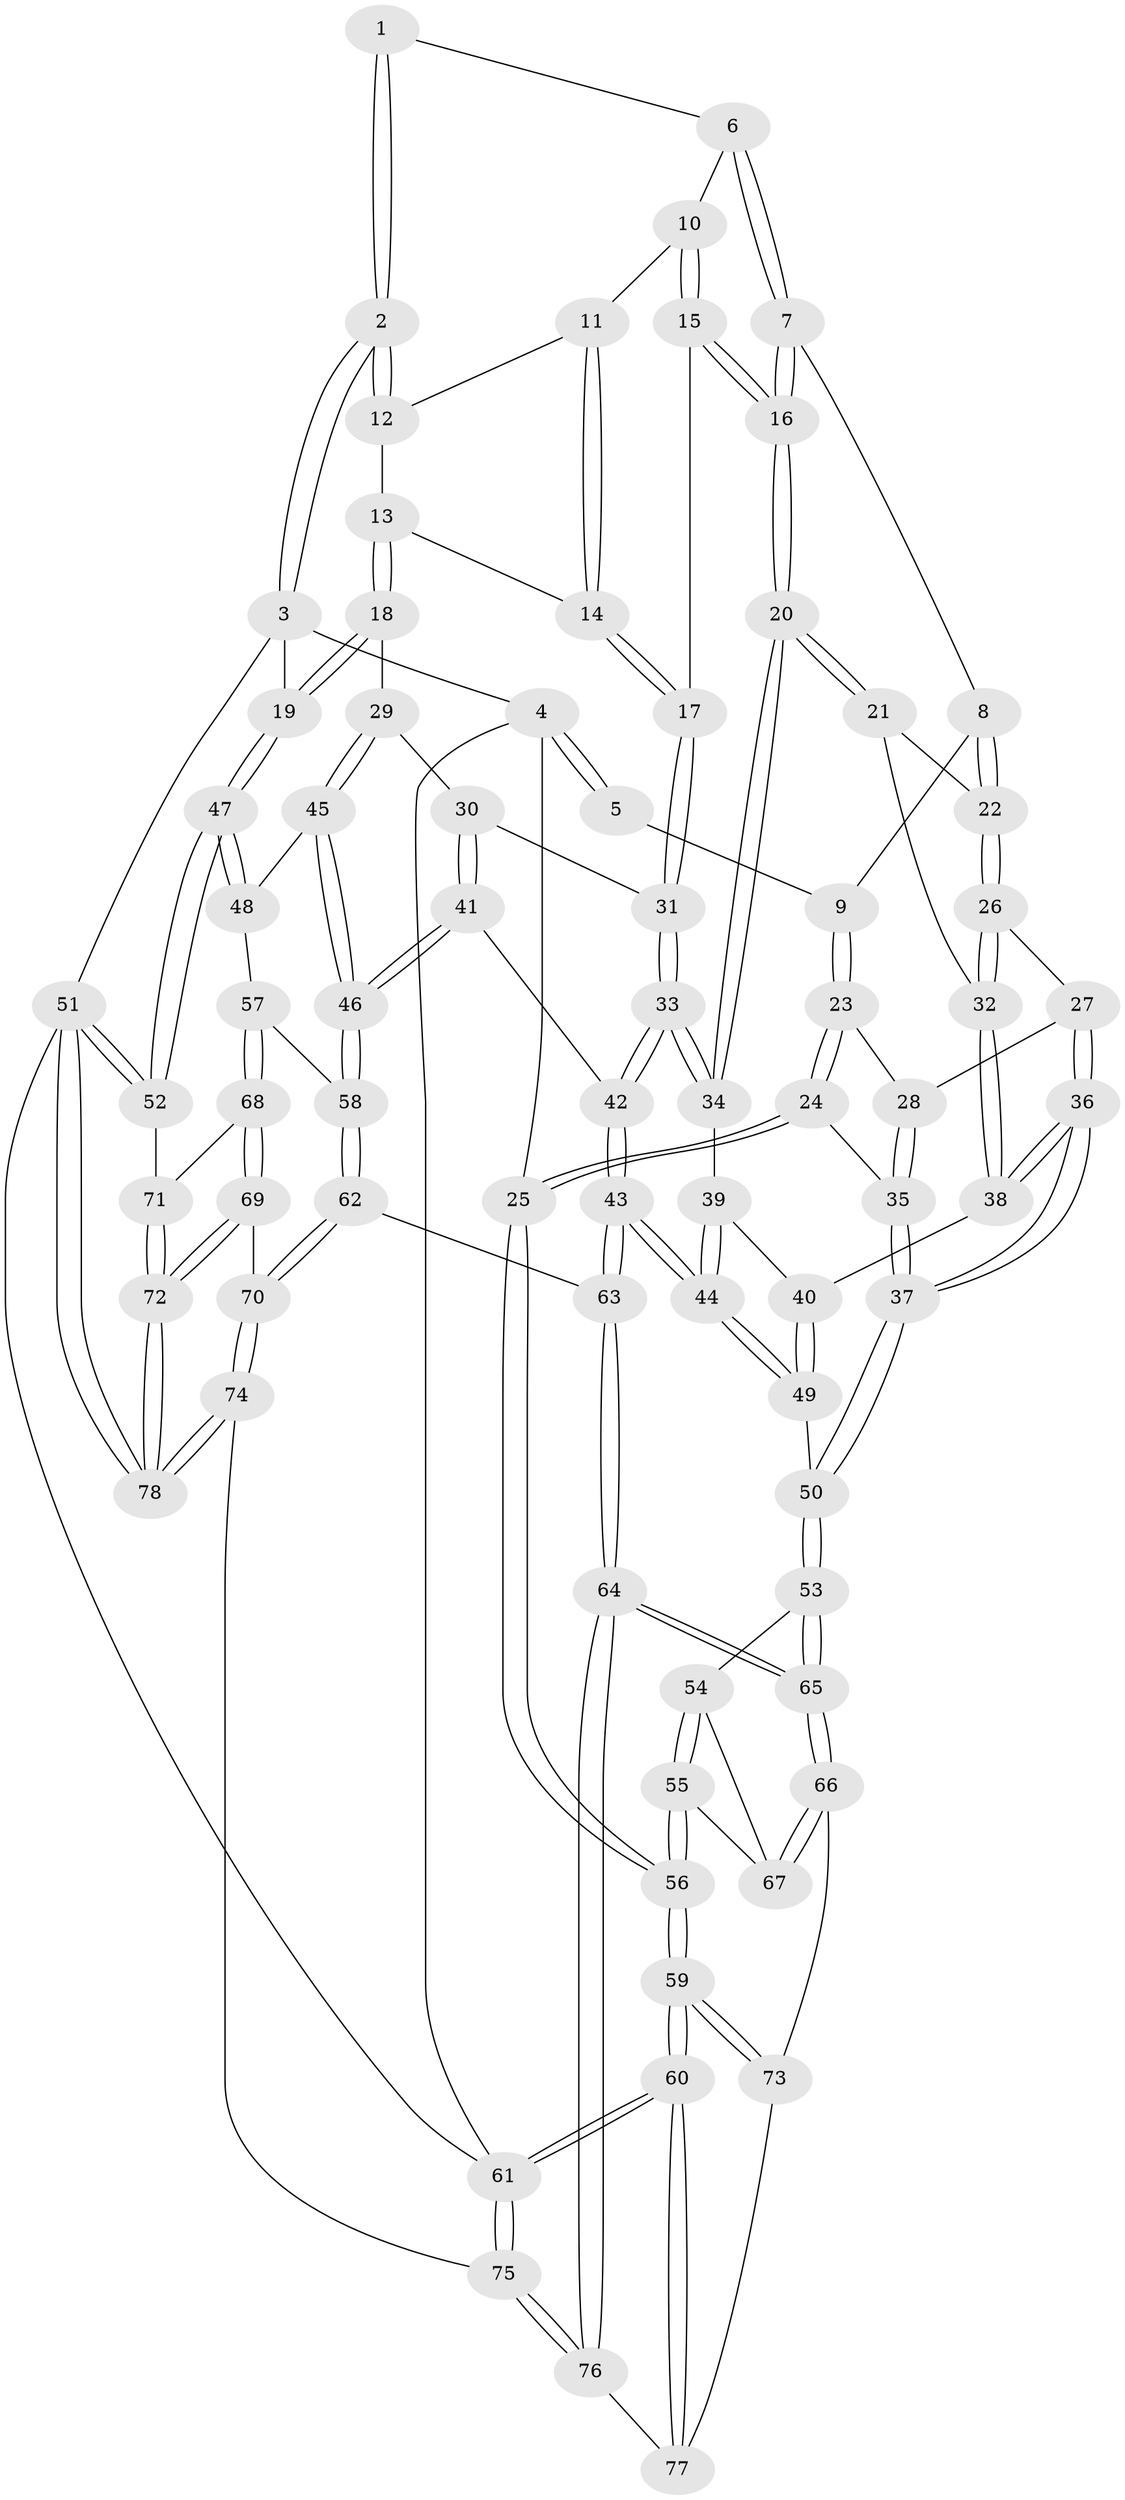 // Generated by graph-tools (version 1.1) at 2025/00/03/09/25 05:00:05]
// undirected, 78 vertices, 192 edges
graph export_dot {
graph [start="1"]
  node [color=gray90,style=filled];
  1 [pos="+0.39838741828690555+0"];
  2 [pos="+1+0"];
  3 [pos="+1+0"];
  4 [pos="+0+0"];
  5 [pos="+0.24677894021801408+0"];
  6 [pos="+0.42829102185546347+0"];
  7 [pos="+0.41648726830097715+0.2103833040712622"];
  8 [pos="+0.40928335426221574+0.2169824756130034"];
  9 [pos="+0.24931777478905376+0.24376559172338635"];
  10 [pos="+0.6132073520596982+0.10557789849747624"];
  11 [pos="+0.6565756985926369+0.11215234028892633"];
  12 [pos="+0.8037186038542622+0.08487707620984158"];
  13 [pos="+0.8045914672262898+0.231571054550274"];
  14 [pos="+0.723038341002829+0.2684563264211062"];
  15 [pos="+0.5743618025183975+0.31619646422816616"];
  16 [pos="+0.5540547942618692+0.3301677685976614"];
  17 [pos="+0.6913005143286606+0.31871721913531975"];
  18 [pos="+0.9368910075266224+0.3440271998834347"];
  19 [pos="+1+0.2185310292411708"];
  20 [pos="+0.532468189677525+0.3859701587849479"];
  21 [pos="+0.42976574079740526+0.36511694489430907"];
  22 [pos="+0.36480127294756515+0.31416143642984123"];
  23 [pos="+0.22266282499202075+0.2937527079898132"];
  24 [pos="+0+0.27870884641899324"];
  25 [pos="+0+0.2663777840200409"];
  26 [pos="+0.2807988970450062+0.3586721475582973"];
  27 [pos="+0.2747591867205124+0.3568368389545418"];
  28 [pos="+0.2725056067501641+0.3556578666201256"];
  29 [pos="+0.8793869694246815+0.40692718479514156"];
  30 [pos="+0.7798067795469527+0.42301619025663817"];
  31 [pos="+0.7566627784448254+0.39713668690648907"];
  32 [pos="+0.3348681376398834+0.42805584504240174"];
  33 [pos="+0.5381446375571558+0.4262350128638523"];
  34 [pos="+0.5327493536542615+0.41401449155776787"];
  35 [pos="+0.12739532340324308+0.4915263077402125"];
  36 [pos="+0.2380061800479758+0.5034998647542368"];
  37 [pos="+0.1702905958996127+0.5562693905314898"];
  38 [pos="+0.3487678186184684+0.46709285201477885"];
  39 [pos="+0.4595552399417548+0.44217769856568223"];
  40 [pos="+0.3577590846459535+0.4761767342177508"];
  41 [pos="+0.6791888887432566+0.5546409532261232"];
  42 [pos="+0.5932578600330116+0.5607854384110069"];
  43 [pos="+0.4776014536275715+0.7048175274471766"];
  44 [pos="+0.3936304074902888+0.6288958638400804"];
  45 [pos="+0.9141272380579866+0.5514013983909695"];
  46 [pos="+0.7829535628053094+0.6428146351618442"];
  47 [pos="+1+0.6785351470332659"];
  48 [pos="+0.9457358802219603+0.5706524519980576"];
  49 [pos="+0.3774498111859477+0.6148878115588429"];
  50 [pos="+0.17813753191903411+0.5951257508445543"];
  51 [pos="+1+1"];
  52 [pos="+1+0.7387079974681088"];
  53 [pos="+0.14698502495026414+0.6555688499524274"];
  54 [pos="+0.09498791665538717+0.6733630588680949"];
  55 [pos="+0+0.7187592514827272"];
  56 [pos="+0+0.7240625020979042"];
  57 [pos="+0.8731806370857331+0.7369914986460093"];
  58 [pos="+0.7955447824905002+0.6951602840278265"];
  59 [pos="+0+0.7331387705116542"];
  60 [pos="+0+1"];
  61 [pos="+0+1"];
  62 [pos="+0.6989400386515324+0.8069621399149545"];
  63 [pos="+0.4775088528905196+0.7092014943356488"];
  64 [pos="+0.342658572316491+0.9586063454487993"];
  65 [pos="+0.3203954751520916+0.9377326827289907"];
  66 [pos="+0.1389732453127865+0.863722963568171"];
  67 [pos="+0.1190386356567121+0.8466797364182127"];
  68 [pos="+0.9048950095694656+0.7608712626228132"];
  69 [pos="+0.8274890186275617+0.8924429172144591"];
  70 [pos="+0.708874769801447+0.8403348194013034"];
  71 [pos="+0.9439561734415708+0.7634434815968393"];
  72 [pos="+0.896794198410091+1"];
  73 [pos="+0.030097074156310813+0.8896661407281007"];
  74 [pos="+0.547698471910457+1"];
  75 [pos="+0.35796758585800054+1"];
  76 [pos="+0.35551397786407357+1"];
  77 [pos="+0.049983316751034124+0.9392752724369856"];
  78 [pos="+1+1"];
  1 -- 2;
  1 -- 2;
  1 -- 6;
  2 -- 3;
  2 -- 3;
  2 -- 12;
  2 -- 12;
  3 -- 4;
  3 -- 19;
  3 -- 51;
  4 -- 5;
  4 -- 5;
  4 -- 25;
  4 -- 61;
  5 -- 9;
  6 -- 7;
  6 -- 7;
  6 -- 10;
  7 -- 8;
  7 -- 16;
  7 -- 16;
  8 -- 9;
  8 -- 22;
  8 -- 22;
  9 -- 23;
  9 -- 23;
  10 -- 11;
  10 -- 15;
  10 -- 15;
  11 -- 12;
  11 -- 14;
  11 -- 14;
  12 -- 13;
  13 -- 14;
  13 -- 18;
  13 -- 18;
  14 -- 17;
  14 -- 17;
  15 -- 16;
  15 -- 16;
  15 -- 17;
  16 -- 20;
  16 -- 20;
  17 -- 31;
  17 -- 31;
  18 -- 19;
  18 -- 19;
  18 -- 29;
  19 -- 47;
  19 -- 47;
  20 -- 21;
  20 -- 21;
  20 -- 34;
  20 -- 34;
  21 -- 22;
  21 -- 32;
  22 -- 26;
  22 -- 26;
  23 -- 24;
  23 -- 24;
  23 -- 28;
  24 -- 25;
  24 -- 25;
  24 -- 35;
  25 -- 56;
  25 -- 56;
  26 -- 27;
  26 -- 32;
  26 -- 32;
  27 -- 28;
  27 -- 36;
  27 -- 36;
  28 -- 35;
  28 -- 35;
  29 -- 30;
  29 -- 45;
  29 -- 45;
  30 -- 31;
  30 -- 41;
  30 -- 41;
  31 -- 33;
  31 -- 33;
  32 -- 38;
  32 -- 38;
  33 -- 34;
  33 -- 34;
  33 -- 42;
  33 -- 42;
  34 -- 39;
  35 -- 37;
  35 -- 37;
  36 -- 37;
  36 -- 37;
  36 -- 38;
  36 -- 38;
  37 -- 50;
  37 -- 50;
  38 -- 40;
  39 -- 40;
  39 -- 44;
  39 -- 44;
  40 -- 49;
  40 -- 49;
  41 -- 42;
  41 -- 46;
  41 -- 46;
  42 -- 43;
  42 -- 43;
  43 -- 44;
  43 -- 44;
  43 -- 63;
  43 -- 63;
  44 -- 49;
  44 -- 49;
  45 -- 46;
  45 -- 46;
  45 -- 48;
  46 -- 58;
  46 -- 58;
  47 -- 48;
  47 -- 48;
  47 -- 52;
  47 -- 52;
  48 -- 57;
  49 -- 50;
  50 -- 53;
  50 -- 53;
  51 -- 52;
  51 -- 52;
  51 -- 78;
  51 -- 78;
  51 -- 61;
  52 -- 71;
  53 -- 54;
  53 -- 65;
  53 -- 65;
  54 -- 55;
  54 -- 55;
  54 -- 67;
  55 -- 56;
  55 -- 56;
  55 -- 67;
  56 -- 59;
  56 -- 59;
  57 -- 58;
  57 -- 68;
  57 -- 68;
  58 -- 62;
  58 -- 62;
  59 -- 60;
  59 -- 60;
  59 -- 73;
  59 -- 73;
  60 -- 61;
  60 -- 61;
  60 -- 77;
  60 -- 77;
  61 -- 75;
  61 -- 75;
  62 -- 63;
  62 -- 70;
  62 -- 70;
  63 -- 64;
  63 -- 64;
  64 -- 65;
  64 -- 65;
  64 -- 76;
  64 -- 76;
  65 -- 66;
  65 -- 66;
  66 -- 67;
  66 -- 67;
  66 -- 73;
  68 -- 69;
  68 -- 69;
  68 -- 71;
  69 -- 70;
  69 -- 72;
  69 -- 72;
  70 -- 74;
  70 -- 74;
  71 -- 72;
  71 -- 72;
  72 -- 78;
  72 -- 78;
  73 -- 77;
  74 -- 75;
  74 -- 78;
  74 -- 78;
  75 -- 76;
  75 -- 76;
  76 -- 77;
}
